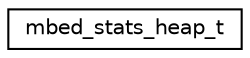 digraph "Graphical Class Hierarchy"
{
 // LATEX_PDF_SIZE
  edge [fontname="Helvetica",fontsize="10",labelfontname="Helvetica",labelfontsize="10"];
  node [fontname="Helvetica",fontsize="10",shape=record];
  rankdir="LR";
  Node0 [label="mbed_stats_heap_t",height=0.2,width=0.4,color="black", fillcolor="white", style="filled",URL="$structmbed__stats__heap__t.html",tooltip=" "];
}
